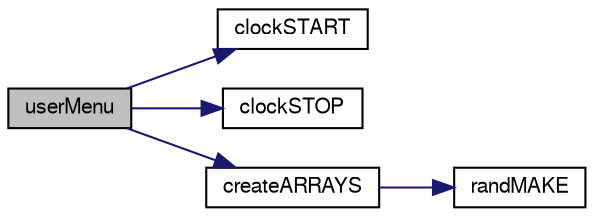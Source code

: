 digraph G
{
  edge [fontname="FreeSans",fontsize="10",labelfontname="FreeSans",labelfontsize="10"];
  node [fontname="FreeSans",fontsize="10",shape=record];
  rankdir=LR;
  Node1 [label="userMenu",height=0.2,width=0.4,color="black", fillcolor="grey75", style="filled" fontcolor="black"];
  Node1 -> Node2 [color="midnightblue",fontsize="10",style="solid"];
  Node2 [label="clockSTART",height=0.2,width=0.4,color="black", fillcolor="white", style="filled",URL="$_delouth_mansfield-_assn4-_functions_8cpp.html#a6b17282d3fa11bfcbc1d8098878dbb24"];
  Node1 -> Node3 [color="midnightblue",fontsize="10",style="solid"];
  Node3 [label="clockSTOP",height=0.2,width=0.4,color="black", fillcolor="white", style="filled",URL="$_delouth_mansfield-_assn4-_functions_8cpp.html#afeefecdec1b2e0e10953da91eba90ef3"];
  Node1 -> Node4 [color="midnightblue",fontsize="10",style="solid"];
  Node4 [label="createARRAYS",height=0.2,width=0.4,color="black", fillcolor="white", style="filled",URL="$_delouth_mansfield-_assn4-_functions_8cpp.html#af6def39a6d22c624eb8874f368ea429e"];
  Node4 -> Node5 [color="midnightblue",fontsize="10",style="solid"];
  Node5 [label="randMAKE",height=0.2,width=0.4,color="black", fillcolor="white", style="filled",URL="$_delouth_mansfield-_assn4-_functions_8cpp.html#a191743d28b671610e8d78df14b41ed9e"];
}
